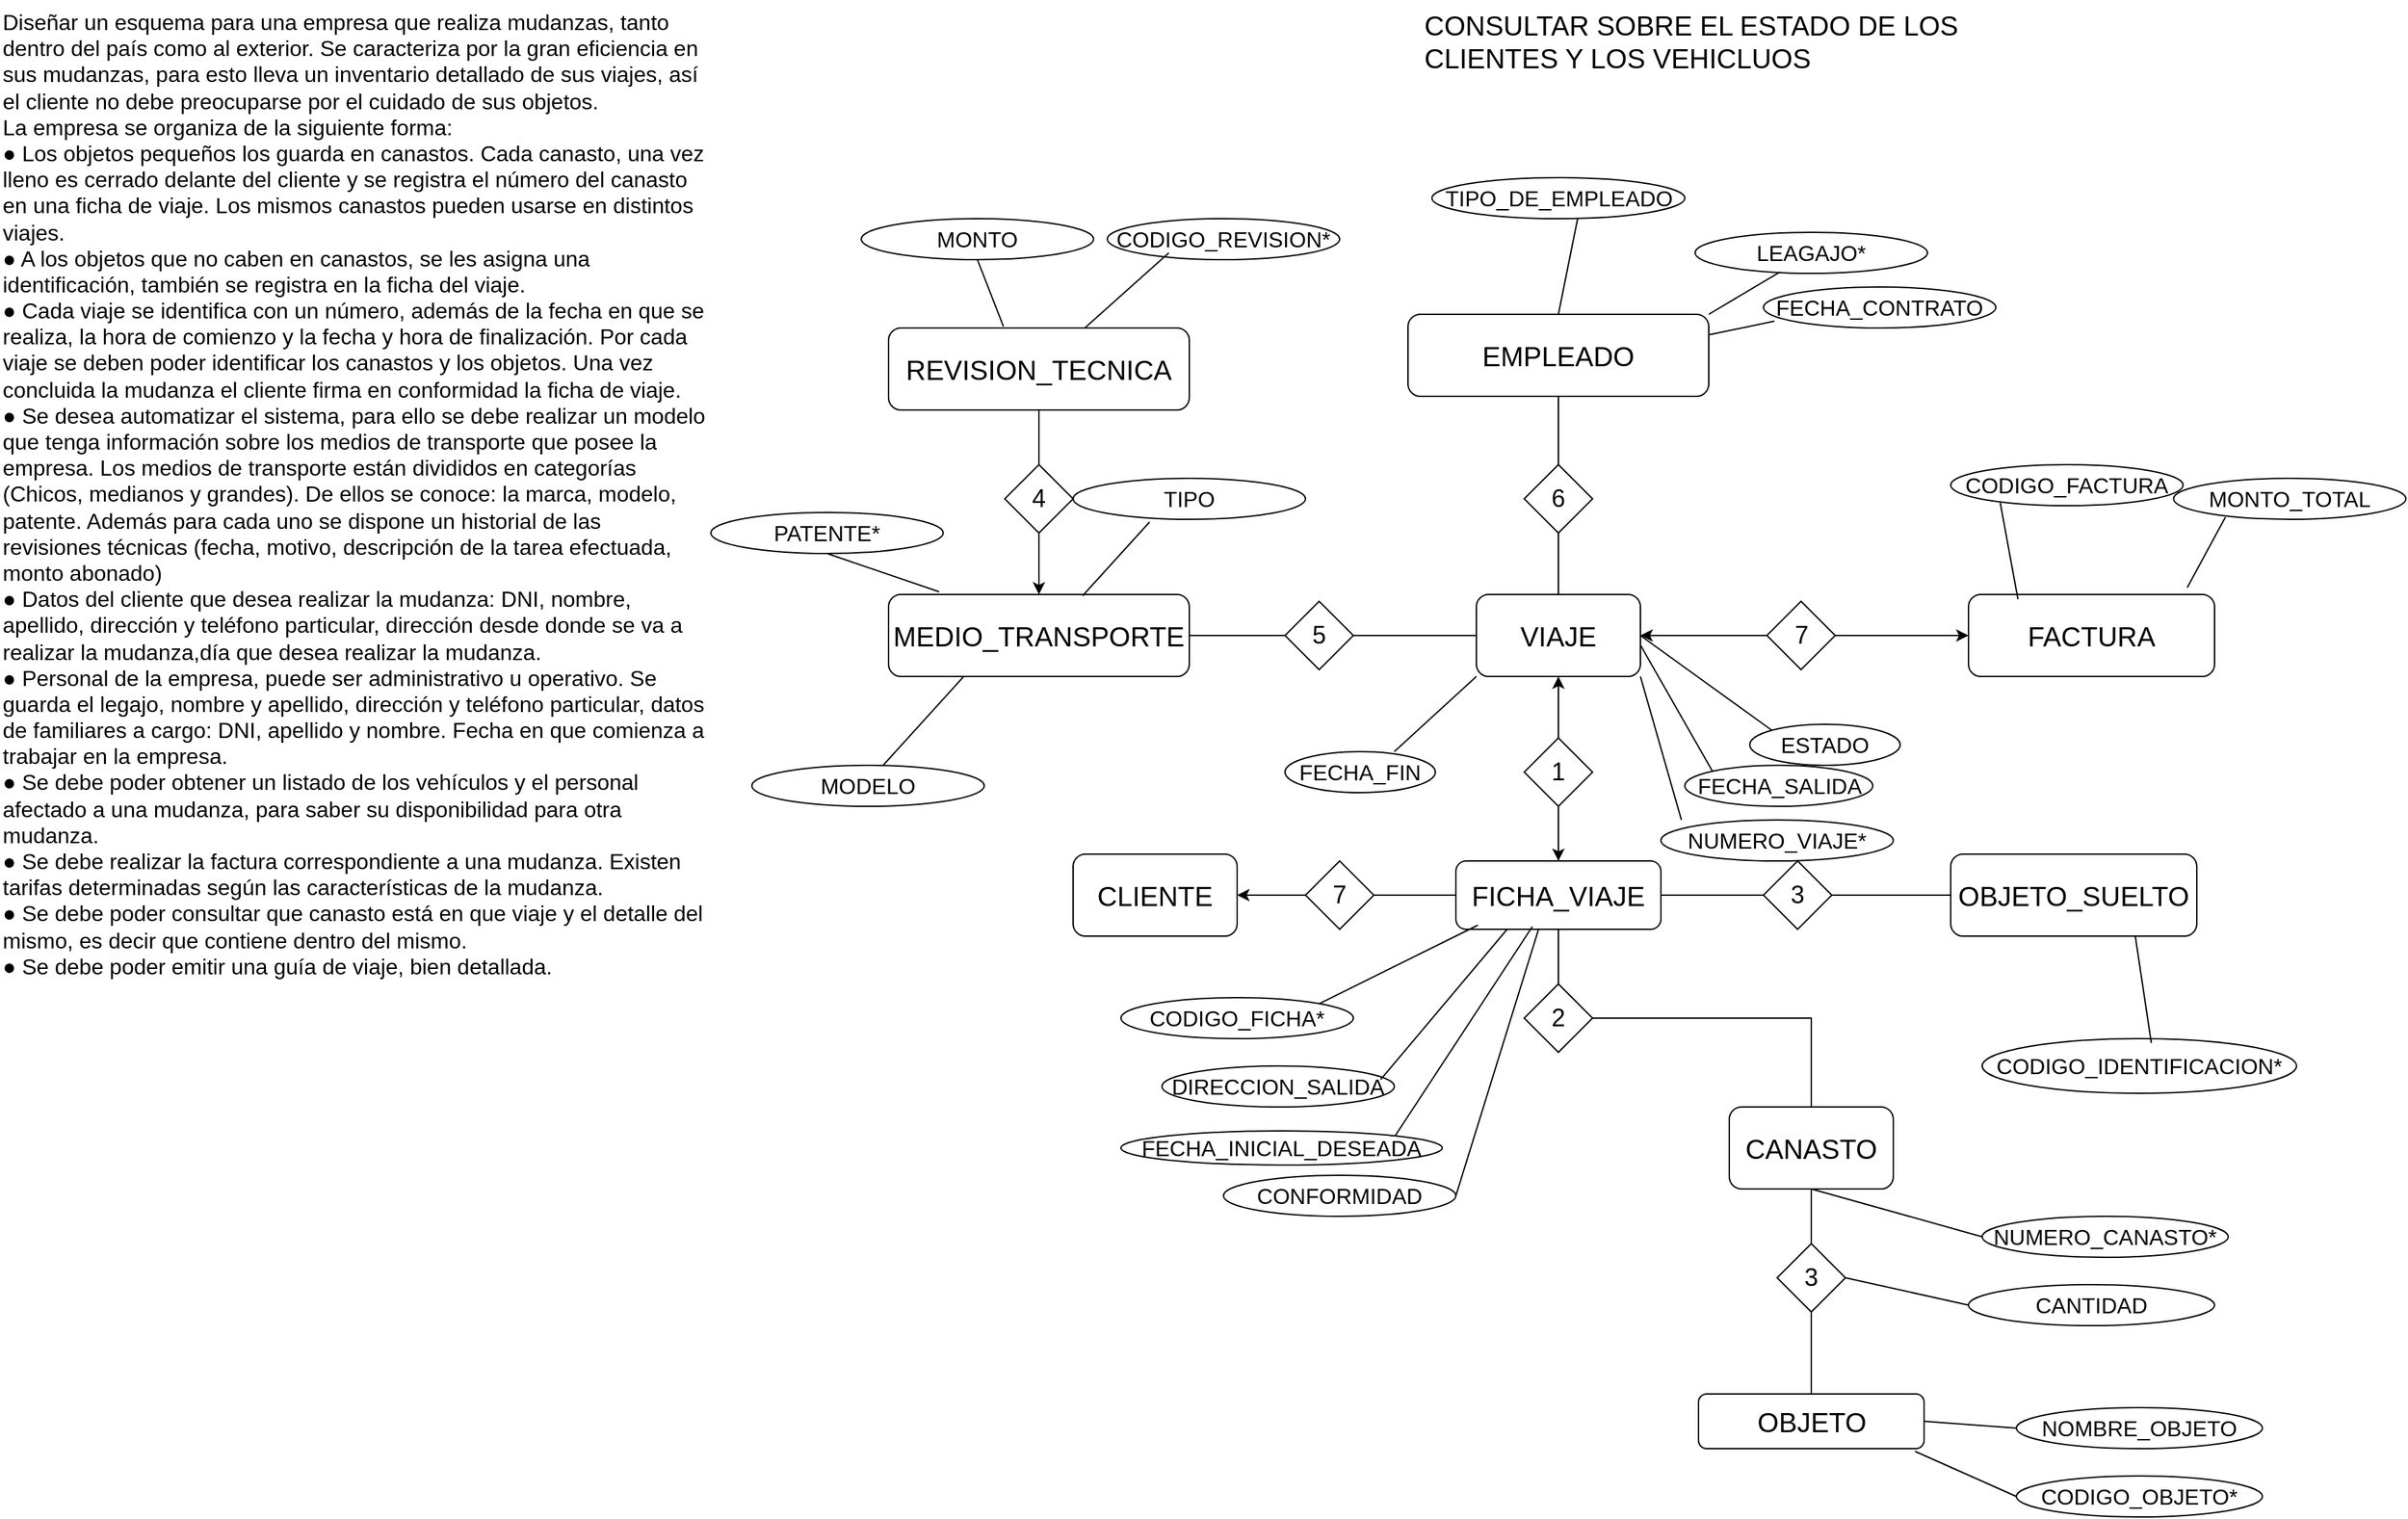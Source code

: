 <mxfile version="28.0.6">
  <diagram name="Página-1" id="y_Y0neC239T-2UDhTAcx">
    <mxGraphModel dx="2864" dy="2370" grid="1" gridSize="10" guides="1" tooltips="1" connect="1" arrows="1" fold="1" page="1" pageScale="1" pageWidth="827" pageHeight="1169" math="0" shadow="0">
      <root>
        <mxCell id="0" />
        <mxCell id="1" parent="0" />
        <mxCell id="ZDo76giI8adxcHrmFj0S-1" value="Diseñar un esquema para una empresa que realiza mudanzas, tanto dentro del país como al exterior. Se caracteriza por la gran eficiencia en sus mudanzas, para esto lleva un inventario detallado de sus viajes, así el cliente no debe preocuparse por el cuidado de sus objetos.&lt;br&gt;La empresa se organiza de la siguiente forma:&lt;br&gt;● Los objetos pequeños los guarda en canastos. Cada canasto, una vez lleno es cerrado delante del cliente y se registra el número del canasto en una ficha de viaje. Los mismos canastos pueden usarse en distintos viajes.&lt;br&gt;● A los objetos que no caben en canastos, se les asigna una identificación, también se registra en la ficha del viaje.&lt;div&gt;&lt;div&gt;● Cada viaje se identifica con un número, además de la fecha en que se realiza, la hora de&amp;nbsp;&lt;span style=&quot;background-color: transparent; color: light-dark(rgb(0, 0, 0), rgb(255, 255, 255));&quot;&gt;comienzo y la fecha y hora de finalización. Por cada viaje se deben poder identificar los&amp;nbsp;&lt;/span&gt;&lt;span style=&quot;background-color: transparent; color: light-dark(rgb(0, 0, 0), rgb(255, 255, 255));&quot;&gt;canastos y los objetos. Una vez concluida la mudanza el cliente firma en conformidad la&amp;nbsp;&lt;/span&gt;&lt;span style=&quot;background-color: transparent; color: light-dark(rgb(0, 0, 0), rgb(255, 255, 255));&quot;&gt;ficha de viaje.&lt;/span&gt;&lt;/div&gt;&lt;div&gt;● Se desea automatizar el sistema, para ello se debe realizar un modelo que tenga&amp;nbsp;&lt;span style=&quot;background-color: transparent; color: light-dark(rgb(0, 0, 0), rgb(255, 255, 255));&quot;&gt;información sobre los medios de transporte que posee la empresa. Los medios de&amp;nbsp;&lt;/span&gt;&lt;span style=&quot;background-color: transparent; color: light-dark(rgb(0, 0, 0), rgb(255, 255, 255));&quot;&gt;transporte están divididos en categorías (Chicos, medianos y grandes). De ellos se conoce:&amp;nbsp;&lt;/span&gt;&lt;span style=&quot;background-color: transparent; color: light-dark(rgb(0, 0, 0), rgb(255, 255, 255));&quot;&gt;la marca, modelo, patente. Además para cada uno se dispone un historial de las revisiones&amp;nbsp;&lt;/span&gt;&lt;span style=&quot;background-color: transparent; color: light-dark(rgb(0, 0, 0), rgb(255, 255, 255));&quot;&gt;técnicas (fecha, motivo, descripción de la tarea efectuada, monto abonado)&lt;/span&gt;&lt;/div&gt;&lt;div&gt;● Datos del cliente que desea realizar la mudanza: DNI, nombre, apellido, dirección y teléfono&amp;nbsp;&lt;span style=&quot;background-color: transparent; color: light-dark(rgb(0, 0, 0), rgb(255, 255, 255));&quot;&gt;particular, dirección desde donde se va a realizar la mudanza,día que desea realizar la&amp;nbsp;&lt;/span&gt;&lt;span style=&quot;background-color: transparent; color: light-dark(rgb(0, 0, 0), rgb(255, 255, 255));&quot;&gt;mudanza.&lt;/span&gt;&lt;/div&gt;&lt;div&gt;● Personal de la empresa, puede ser administrativo u operativo. Se guarda el legajo, nombre&amp;nbsp;&lt;span style=&quot;background-color: transparent; color: light-dark(rgb(0, 0, 0), rgb(255, 255, 255));&quot;&gt;y apellido, dirección y teléfono particular, datos de familiares a cargo: DNI, apellido y&amp;nbsp;&lt;/span&gt;&lt;span style=&quot;background-color: transparent; color: light-dark(rgb(0, 0, 0), rgb(255, 255, 255));&quot;&gt;nombre. Fecha en que comienza a trabajar en la empresa.&lt;/span&gt;&lt;/div&gt;&lt;div&gt;● Se debe poder obtener un listado de los vehículos y el personal afectado a una mudanza,&amp;nbsp;&lt;span style=&quot;background-color: transparent; color: light-dark(rgb(0, 0, 0), rgb(255, 255, 255));&quot;&gt;para saber su disponibilidad para otra mudanza.&lt;/span&gt;&lt;/div&gt;&lt;div&gt;● Se debe realizar la factura correspondiente a una mudanza. Existen tarifas determinadas&amp;nbsp;&lt;span style=&quot;background-color: transparent; color: light-dark(rgb(0, 0, 0), rgb(255, 255, 255));&quot;&gt;según las características de la mudanza.&lt;/span&gt;&lt;/div&gt;&lt;div&gt;● Se debe poder consultar que canasto está en que viaje y el detalle del mismo, es decir que&amp;nbsp;&lt;span style=&quot;background-color: transparent; color: light-dark(rgb(0, 0, 0), rgb(255, 255, 255));&quot;&gt;contiene dentro del mismo.&lt;/span&gt;&lt;/div&gt;&lt;div&gt;● Se debe poder emitir una guía de viaje, bien detallada.&lt;/div&gt;&lt;/div&gt;" style="text;whiteSpace=wrap;html=1;strokeWidth=1;fontSize=16;" vertex="1" parent="1">
          <mxGeometry x="-600" y="-140" width="520" height="170" as="geometry" />
        </mxCell>
        <mxCell id="ZDo76giI8adxcHrmFj0S-2" value="VIAJE" style="rounded=1;whiteSpace=wrap;html=1;fontSize=20;" vertex="1" parent="1">
          <mxGeometry x="480" y="295" width="120" height="60" as="geometry" />
        </mxCell>
        <mxCell id="ZDo76giI8adxcHrmFj0S-3" value="NUMERO_VIAJE*" style="ellipse;whiteSpace=wrap;html=1;fontSize=16;" vertex="1" parent="1">
          <mxGeometry x="615" y="460" width="170" height="30" as="geometry" />
        </mxCell>
        <mxCell id="ZDo76giI8adxcHrmFj0S-4" value="FECHA_SALIDA" style="ellipse;whiteSpace=wrap;html=1;fontSize=16;" vertex="1" parent="1">
          <mxGeometry x="632.5" y="420" width="137.5" height="30" as="geometry" />
        </mxCell>
        <mxCell id="ZDo76giI8adxcHrmFj0S-5" value="" style="endArrow=none;html=1;rounded=0;exitX=1;exitY=1;exitDx=0;exitDy=0;" edge="1" parent="1" source="ZDo76giI8adxcHrmFj0S-2">
          <mxGeometry width="50" height="50" relative="1" as="geometry">
            <mxPoint x="410" y="310" as="sourcePoint" />
            <mxPoint x="630" y="460" as="targetPoint" />
          </mxGeometry>
        </mxCell>
        <mxCell id="ZDo76giI8adxcHrmFj0S-6" value="" style="endArrow=none;html=1;rounded=0;entryX=0;entryY=0;entryDx=0;entryDy=0;exitX=1;exitY=0.617;exitDx=0;exitDy=0;exitPerimeter=0;" edge="1" parent="1" source="ZDo76giI8adxcHrmFj0S-2" target="ZDo76giI8adxcHrmFj0S-4">
          <mxGeometry width="50" height="50" relative="1" as="geometry">
            <mxPoint x="660" y="390" as="sourcePoint" />
            <mxPoint x="710" y="340" as="targetPoint" />
          </mxGeometry>
        </mxCell>
        <mxCell id="ZDo76giI8adxcHrmFj0S-7" value="FICHA_VIAJE" style="rounded=1;whiteSpace=wrap;html=1;fontSize=20;" vertex="1" parent="1">
          <mxGeometry x="465" y="490" width="150" height="50" as="geometry" />
        </mxCell>
        <mxCell id="ZDo76giI8adxcHrmFj0S-10" style="edgeStyle=orthogonalEdgeStyle;rounded=0;orthogonalLoop=1;jettySize=auto;html=1;" edge="1" parent="1" source="ZDo76giI8adxcHrmFj0S-9" target="ZDo76giI8adxcHrmFj0S-2">
          <mxGeometry relative="1" as="geometry" />
        </mxCell>
        <mxCell id="ZDo76giI8adxcHrmFj0S-11" style="edgeStyle=orthogonalEdgeStyle;rounded=0;orthogonalLoop=1;jettySize=auto;html=1;entryX=0.5;entryY=0;entryDx=0;entryDy=0;" edge="1" parent="1" source="ZDo76giI8adxcHrmFj0S-9" target="ZDo76giI8adxcHrmFj0S-7">
          <mxGeometry relative="1" as="geometry" />
        </mxCell>
        <mxCell id="ZDo76giI8adxcHrmFj0S-9" value="1" style="rhombus;whiteSpace=wrap;html=1;fontSize=18;" vertex="1" parent="1">
          <mxGeometry x="515" y="400" width="50" height="50" as="geometry" />
        </mxCell>
        <mxCell id="ZDo76giI8adxcHrmFj0S-12" value="CANASTO" style="rounded=1;whiteSpace=wrap;html=1;fontSize=20;" vertex="1" parent="1">
          <mxGeometry x="665" y="670" width="120" height="60" as="geometry" />
        </mxCell>
        <mxCell id="ZDo76giI8adxcHrmFj0S-14" style="edgeStyle=orthogonalEdgeStyle;rounded=0;orthogonalLoop=1;jettySize=auto;html=1;endArrow=none;endFill=0;entryX=0.5;entryY=0;entryDx=0;entryDy=0;" edge="1" parent="1" source="ZDo76giI8adxcHrmFj0S-13" target="ZDo76giI8adxcHrmFj0S-12">
          <mxGeometry relative="1" as="geometry" />
        </mxCell>
        <mxCell id="ZDo76giI8adxcHrmFj0S-15" style="edgeStyle=orthogonalEdgeStyle;rounded=0;orthogonalLoop=1;jettySize=auto;html=1;entryX=0.5;entryY=1;entryDx=0;entryDy=0;endArrow=none;endFill=0;" edge="1" parent="1" source="ZDo76giI8adxcHrmFj0S-13" target="ZDo76giI8adxcHrmFj0S-7">
          <mxGeometry relative="1" as="geometry" />
        </mxCell>
        <mxCell id="ZDo76giI8adxcHrmFj0S-13" value="2" style="rhombus;whiteSpace=wrap;html=1;fontSize=18;" vertex="1" parent="1">
          <mxGeometry x="515" y="580" width="50" height="50" as="geometry" />
        </mxCell>
        <mxCell id="ZDo76giI8adxcHrmFj0S-16" value="NUMERO_CANASTO*" style="ellipse;whiteSpace=wrap;html=1;fontSize=16;" vertex="1" parent="1">
          <mxGeometry x="850" y="750" width="180" height="30" as="geometry" />
        </mxCell>
        <mxCell id="ZDo76giI8adxcHrmFj0S-18" value="" style="endArrow=none;html=1;rounded=0;entryX=0;entryY=0.5;entryDx=0;entryDy=0;exitX=0.5;exitY=1;exitDx=0;exitDy=0;" edge="1" parent="1" source="ZDo76giI8adxcHrmFj0S-12" target="ZDo76giI8adxcHrmFj0S-16">
          <mxGeometry width="50" height="50" relative="1" as="geometry">
            <mxPoint x="570" y="670" as="sourcePoint" />
            <mxPoint x="620" y="620" as="targetPoint" />
          </mxGeometry>
        </mxCell>
        <mxCell id="ZDo76giI8adxcHrmFj0S-19" value="OBJETO_SUELTO" style="rounded=1;whiteSpace=wrap;html=1;fontSize=20;" vertex="1" parent="1">
          <mxGeometry x="827" y="485" width="180" height="60" as="geometry" />
        </mxCell>
        <mxCell id="ZDo76giI8adxcHrmFj0S-22" style="edgeStyle=orthogonalEdgeStyle;rounded=0;orthogonalLoop=1;jettySize=auto;html=1;entryX=1;entryY=0.5;entryDx=0;entryDy=0;endArrow=none;endFill=0;" edge="1" parent="1" source="ZDo76giI8adxcHrmFj0S-21" target="ZDo76giI8adxcHrmFj0S-7">
          <mxGeometry relative="1" as="geometry" />
        </mxCell>
        <mxCell id="ZDo76giI8adxcHrmFj0S-23" style="edgeStyle=orthogonalEdgeStyle;rounded=0;orthogonalLoop=1;jettySize=auto;html=1;entryX=0;entryY=0.5;entryDx=0;entryDy=0;endArrow=none;endFill=0;" edge="1" parent="1" source="ZDo76giI8adxcHrmFj0S-21" target="ZDo76giI8adxcHrmFj0S-19">
          <mxGeometry relative="1" as="geometry" />
        </mxCell>
        <mxCell id="ZDo76giI8adxcHrmFj0S-21" value="3" style="rhombus;whiteSpace=wrap;html=1;fontSize=18;" vertex="1" parent="1">
          <mxGeometry x="690" y="490" width="50" height="50" as="geometry" />
        </mxCell>
        <mxCell id="ZDo76giI8adxcHrmFj0S-24" value="MEDIO_TRANSPORTE" style="rounded=1;whiteSpace=wrap;html=1;fontSize=20;" vertex="1" parent="1">
          <mxGeometry x="50" y="295" width="220" height="60" as="geometry" />
        </mxCell>
        <mxCell id="ZDo76giI8adxcHrmFj0S-25" value="TIPO" style="ellipse;whiteSpace=wrap;html=1;fontSize=16;" vertex="1" parent="1">
          <mxGeometry x="185" y="210" width="170" height="30" as="geometry" />
        </mxCell>
        <mxCell id="ZDo76giI8adxcHrmFj0S-26" value="" style="endArrow=none;html=1;rounded=0;entryX=0.329;entryY=1.067;entryDx=0;entryDy=0;entryPerimeter=0;exitX=0.645;exitY=0.017;exitDx=0;exitDy=0;exitPerimeter=0;" edge="1" parent="1" source="ZDo76giI8adxcHrmFj0S-24" target="ZDo76giI8adxcHrmFj0S-25">
          <mxGeometry width="50" height="50" relative="1" as="geometry">
            <mxPoint x="190" y="420" as="sourcePoint" />
            <mxPoint x="240" y="370" as="targetPoint" />
          </mxGeometry>
        </mxCell>
        <mxCell id="ZDo76giI8adxcHrmFj0S-27" value="PATENTE*" style="ellipse;whiteSpace=wrap;html=1;fontSize=16;" vertex="1" parent="1">
          <mxGeometry x="-80" y="235" width="170" height="30" as="geometry" />
        </mxCell>
        <mxCell id="ZDo76giI8adxcHrmFj0S-28" value="" style="endArrow=none;html=1;rounded=0;entryX=0.5;entryY=1;entryDx=0;entryDy=0;exitX=0.168;exitY=-0.033;exitDx=0;exitDy=0;exitPerimeter=0;" edge="1" parent="1" source="ZDo76giI8adxcHrmFj0S-24" target="ZDo76giI8adxcHrmFj0S-27">
          <mxGeometry width="50" height="50" relative="1" as="geometry">
            <mxPoint x="232" y="331" as="sourcePoint" />
            <mxPoint x="236" y="272" as="targetPoint" />
          </mxGeometry>
        </mxCell>
        <mxCell id="ZDo76giI8adxcHrmFj0S-29" value="MODELO" style="ellipse;whiteSpace=wrap;html=1;fontSize=16;" vertex="1" parent="1">
          <mxGeometry x="-50" y="420" width="170" height="30" as="geometry" />
        </mxCell>
        <mxCell id="ZDo76giI8adxcHrmFj0S-30" value="" style="endArrow=none;html=1;rounded=0;entryX=0.25;entryY=1;entryDx=0;entryDy=0;exitX=0.565;exitY=0;exitDx=0;exitDy=0;exitPerimeter=0;" edge="1" parent="1" source="ZDo76giI8adxcHrmFj0S-29" target="ZDo76giI8adxcHrmFj0S-24">
          <mxGeometry width="50" height="50" relative="1" as="geometry">
            <mxPoint x="127" y="328" as="sourcePoint" />
            <mxPoint x="95" y="270" as="targetPoint" />
          </mxGeometry>
        </mxCell>
        <mxCell id="ZDo76giI8adxcHrmFj0S-31" value="REVISION_TECNICA" style="rounded=1;whiteSpace=wrap;html=1;fontSize=20;" vertex="1" parent="1">
          <mxGeometry x="50" y="100" width="220" height="60" as="geometry" />
        </mxCell>
        <mxCell id="ZDo76giI8adxcHrmFj0S-34" style="edgeStyle=orthogonalEdgeStyle;rounded=0;orthogonalLoop=1;jettySize=auto;html=1;" edge="1" parent="1" source="ZDo76giI8adxcHrmFj0S-32" target="ZDo76giI8adxcHrmFj0S-24">
          <mxGeometry relative="1" as="geometry" />
        </mxCell>
        <mxCell id="ZDo76giI8adxcHrmFj0S-35" style="edgeStyle=orthogonalEdgeStyle;rounded=0;orthogonalLoop=1;jettySize=auto;html=1;entryX=0.5;entryY=1;entryDx=0;entryDy=0;endArrow=none;endFill=0;" edge="1" parent="1" source="ZDo76giI8adxcHrmFj0S-32" target="ZDo76giI8adxcHrmFj0S-31">
          <mxGeometry relative="1" as="geometry" />
        </mxCell>
        <mxCell id="ZDo76giI8adxcHrmFj0S-32" value="4" style="rhombus;whiteSpace=wrap;html=1;fontSize=18;" vertex="1" parent="1">
          <mxGeometry x="135" y="200" width="50" height="50" as="geometry" />
        </mxCell>
        <mxCell id="ZDo76giI8adxcHrmFj0S-36" value="CODIGO_REVISION*" style="ellipse;whiteSpace=wrap;html=1;fontSize=16;" vertex="1" parent="1">
          <mxGeometry x="210" y="20" width="170" height="30" as="geometry" />
        </mxCell>
        <mxCell id="ZDo76giI8adxcHrmFj0S-37" value="" style="endArrow=none;html=1;rounded=0;entryX=0.265;entryY=0.833;entryDx=0;entryDy=0;entryPerimeter=0;" edge="1" parent="1" source="ZDo76giI8adxcHrmFj0S-31" target="ZDo76giI8adxcHrmFj0S-36">
          <mxGeometry width="50" height="50" relative="1" as="geometry">
            <mxPoint x="360" y="190" as="sourcePoint" />
            <mxPoint x="410" y="140" as="targetPoint" />
          </mxGeometry>
        </mxCell>
        <mxCell id="ZDo76giI8adxcHrmFj0S-38" value="MONTO" style="ellipse;whiteSpace=wrap;html=1;fontSize=16;" vertex="1" parent="1">
          <mxGeometry x="30" y="20" width="170" height="30" as="geometry" />
        </mxCell>
        <mxCell id="ZDo76giI8adxcHrmFj0S-39" value="" style="endArrow=none;html=1;rounded=0;entryX=0.5;entryY=1;entryDx=0;entryDy=0;exitX=0.382;exitY=-0.017;exitDx=0;exitDy=0;exitPerimeter=0;" edge="1" parent="1" source="ZDo76giI8adxcHrmFj0S-31" target="ZDo76giI8adxcHrmFj0S-38">
          <mxGeometry width="50" height="50" relative="1" as="geometry">
            <mxPoint x="220" y="110" as="sourcePoint" />
            <mxPoint x="295" y="65" as="targetPoint" />
          </mxGeometry>
        </mxCell>
        <mxCell id="ZDo76giI8adxcHrmFj0S-41" style="edgeStyle=orthogonalEdgeStyle;rounded=0;orthogonalLoop=1;jettySize=auto;html=1;entryX=1;entryY=0.5;entryDx=0;entryDy=0;endArrow=none;endFill=0;" edge="1" parent="1" source="ZDo76giI8adxcHrmFj0S-40" target="ZDo76giI8adxcHrmFj0S-24">
          <mxGeometry relative="1" as="geometry" />
        </mxCell>
        <mxCell id="ZDo76giI8adxcHrmFj0S-42" style="edgeStyle=orthogonalEdgeStyle;rounded=0;orthogonalLoop=1;jettySize=auto;html=1;entryX=0;entryY=0.5;entryDx=0;entryDy=0;endArrow=none;endFill=0;" edge="1" parent="1" source="ZDo76giI8adxcHrmFj0S-40" target="ZDo76giI8adxcHrmFj0S-2">
          <mxGeometry relative="1" as="geometry" />
        </mxCell>
        <mxCell id="ZDo76giI8adxcHrmFj0S-40" value="5" style="rhombus;whiteSpace=wrap;html=1;fontSize=18;" vertex="1" parent="1">
          <mxGeometry x="340" y="300" width="50" height="50" as="geometry" />
        </mxCell>
        <mxCell id="ZDo76giI8adxcHrmFj0S-44" value="EMPLEADO" style="rounded=1;whiteSpace=wrap;html=1;fontSize=20;" vertex="1" parent="1">
          <mxGeometry x="430" y="90" width="220" height="60" as="geometry" />
        </mxCell>
        <mxCell id="ZDo76giI8adxcHrmFj0S-51" style="edgeStyle=orthogonalEdgeStyle;rounded=0;orthogonalLoop=1;jettySize=auto;html=1;entryX=0.5;entryY=0;entryDx=0;entryDy=0;endArrow=none;endFill=0;" edge="1" parent="1" source="ZDo76giI8adxcHrmFj0S-46" target="ZDo76giI8adxcHrmFj0S-2">
          <mxGeometry relative="1" as="geometry" />
        </mxCell>
        <mxCell id="ZDo76giI8adxcHrmFj0S-52" style="edgeStyle=orthogonalEdgeStyle;rounded=0;orthogonalLoop=1;jettySize=auto;html=1;entryX=0.5;entryY=1;entryDx=0;entryDy=0;endArrow=none;endFill=0;" edge="1" parent="1" source="ZDo76giI8adxcHrmFj0S-46" target="ZDo76giI8adxcHrmFj0S-44">
          <mxGeometry relative="1" as="geometry" />
        </mxCell>
        <mxCell id="ZDo76giI8adxcHrmFj0S-46" value="6" style="rhombus;whiteSpace=wrap;html=1;fontSize=18;" vertex="1" parent="1">
          <mxGeometry x="515" y="200" width="50" height="50" as="geometry" />
        </mxCell>
        <mxCell id="ZDo76giI8adxcHrmFj0S-49" value="ESTADO" style="ellipse;whiteSpace=wrap;html=1;fontSize=16;" vertex="1" parent="1">
          <mxGeometry x="680" y="390" width="110" height="30" as="geometry" />
        </mxCell>
        <mxCell id="ZDo76giI8adxcHrmFj0S-50" value="" style="endArrow=none;html=1;rounded=0;entryX=0;entryY=0;entryDx=0;entryDy=0;exitX=1;exitY=0.5;exitDx=0;exitDy=0;" edge="1" parent="1" source="ZDo76giI8adxcHrmFj0S-2" target="ZDo76giI8adxcHrmFj0S-49">
          <mxGeometry width="50" height="50" relative="1" as="geometry">
            <mxPoint x="690" y="370" as="sourcePoint" />
            <mxPoint x="740" y="320" as="targetPoint" />
          </mxGeometry>
        </mxCell>
        <mxCell id="ZDo76giI8adxcHrmFj0S-54" value="LEAGAJO*" style="ellipse;whiteSpace=wrap;html=1;fontSize=16;" vertex="1" parent="1">
          <mxGeometry x="640" y="30" width="170" height="30" as="geometry" />
        </mxCell>
        <mxCell id="ZDo76giI8adxcHrmFj0S-55" value="" style="endArrow=none;html=1;rounded=0;entryX=0.365;entryY=0.967;entryDx=0;entryDy=0;entryPerimeter=0;exitX=1;exitY=0;exitDx=0;exitDy=0;" edge="1" parent="1" source="ZDo76giI8adxcHrmFj0S-44" target="ZDo76giI8adxcHrmFj0S-54">
          <mxGeometry width="50" height="50" relative="1" as="geometry">
            <mxPoint x="520" y="140" as="sourcePoint" />
            <mxPoint x="570" y="90" as="targetPoint" />
          </mxGeometry>
        </mxCell>
        <mxCell id="ZDo76giI8adxcHrmFj0S-56" value="TIPO_DE_EMPLEADO" style="ellipse;whiteSpace=wrap;html=1;fontSize=16;" vertex="1" parent="1">
          <mxGeometry x="447.5" y="-10" width="185" height="30" as="geometry" />
        </mxCell>
        <mxCell id="ZDo76giI8adxcHrmFj0S-57" value="" style="endArrow=none;html=1;rounded=0;entryX=0.576;entryY=1;entryDx=0;entryDy=0;entryPerimeter=0;exitX=0.5;exitY=0;exitDx=0;exitDy=0;" edge="1" parent="1" source="ZDo76giI8adxcHrmFj0S-44" target="ZDo76giI8adxcHrmFj0S-56">
          <mxGeometry width="50" height="50" relative="1" as="geometry">
            <mxPoint x="643" y="105" as="sourcePoint" />
            <mxPoint x="691" y="70" as="targetPoint" />
          </mxGeometry>
        </mxCell>
        <mxCell id="ZDo76giI8adxcHrmFj0S-58" value="CLIENTE" style="rounded=1;whiteSpace=wrap;html=1;fontSize=20;" vertex="1" parent="1">
          <mxGeometry x="185" y="485" width="120" height="60" as="geometry" />
        </mxCell>
        <mxCell id="ZDo76giI8adxcHrmFj0S-61" style="edgeStyle=orthogonalEdgeStyle;rounded=0;orthogonalLoop=1;jettySize=auto;html=1;" edge="1" parent="1" source="ZDo76giI8adxcHrmFj0S-59" target="ZDo76giI8adxcHrmFj0S-58">
          <mxGeometry relative="1" as="geometry" />
        </mxCell>
        <mxCell id="ZDo76giI8adxcHrmFj0S-59" value="7" style="rhombus;whiteSpace=wrap;html=1;fontSize=18;" vertex="1" parent="1">
          <mxGeometry x="355" y="490" width="50" height="50" as="geometry" />
        </mxCell>
        <mxCell id="ZDo76giI8adxcHrmFj0S-62" value="" style="endArrow=none;html=1;rounded=0;entryX=0;entryY=0.5;entryDx=0;entryDy=0;exitX=1;exitY=0.5;exitDx=0;exitDy=0;" edge="1" parent="1" source="ZDo76giI8adxcHrmFj0S-59" target="ZDo76giI8adxcHrmFj0S-7">
          <mxGeometry width="50" height="50" relative="1" as="geometry">
            <mxPoint x="280" y="620" as="sourcePoint" />
            <mxPoint x="330" y="570" as="targetPoint" />
          </mxGeometry>
        </mxCell>
        <mxCell id="ZDo76giI8adxcHrmFj0S-63" value="CODIGO_FICHA*" style="ellipse;whiteSpace=wrap;html=1;fontSize=16;" vertex="1" parent="1">
          <mxGeometry x="220" y="590" width="170" height="30" as="geometry" />
        </mxCell>
        <mxCell id="ZDo76giI8adxcHrmFj0S-64" value="" style="endArrow=none;html=1;rounded=0;entryX=0.107;entryY=0.94;entryDx=0;entryDy=0;entryPerimeter=0;exitX=1;exitY=0;exitDx=0;exitDy=0;" edge="1" parent="1" source="ZDo76giI8adxcHrmFj0S-63" target="ZDo76giI8adxcHrmFj0S-7">
          <mxGeometry width="50" height="50" relative="1" as="geometry">
            <mxPoint x="400" y="600" as="sourcePoint" />
            <mxPoint x="450" y="550" as="targetPoint" />
          </mxGeometry>
        </mxCell>
        <mxCell id="ZDo76giI8adxcHrmFj0S-66" value="DIRECCION_SALIDA" style="ellipse;whiteSpace=wrap;html=1;fontSize=16;" vertex="1" parent="1">
          <mxGeometry x="250" y="640" width="170" height="30" as="geometry" />
        </mxCell>
        <mxCell id="ZDo76giI8adxcHrmFj0S-67" value="" style="endArrow=none;html=1;rounded=0;entryX=0.25;entryY=1;entryDx=0;entryDy=0;exitX=0.941;exitY=0.333;exitDx=0;exitDy=0;exitPerimeter=0;" edge="1" parent="1" source="ZDo76giI8adxcHrmFj0S-66" target="ZDo76giI8adxcHrmFj0S-7">
          <mxGeometry width="50" height="50" relative="1" as="geometry">
            <mxPoint x="420" y="640" as="sourcePoint" />
            <mxPoint x="470" y="590" as="targetPoint" />
          </mxGeometry>
        </mxCell>
        <mxCell id="ZDo76giI8adxcHrmFj0S-68" value="FECHA_INICIAL_DESEADA" style="ellipse;whiteSpace=wrap;html=1;fontSize=16;" vertex="1" parent="1">
          <mxGeometry x="220" y="687.5" width="235" height="25" as="geometry" />
        </mxCell>
        <mxCell id="ZDo76giI8adxcHrmFj0S-69" value="" style="endArrow=none;html=1;rounded=0;entryX=0.373;entryY=0.96;entryDx=0;entryDy=0;entryPerimeter=0;exitX=1;exitY=0;exitDx=0;exitDy=0;" edge="1" parent="1" source="ZDo76giI8adxcHrmFj0S-68" target="ZDo76giI8adxcHrmFj0S-7">
          <mxGeometry width="50" height="50" relative="1" as="geometry">
            <mxPoint x="410" y="620" as="sourcePoint" />
            <mxPoint x="460" y="570" as="targetPoint" />
          </mxGeometry>
        </mxCell>
        <mxCell id="ZDo76giI8adxcHrmFj0S-70" value="FECHA_CONTRATO" style="ellipse;whiteSpace=wrap;html=1;fontSize=16;" vertex="1" parent="1">
          <mxGeometry x="690" y="70" width="170" height="30" as="geometry" />
        </mxCell>
        <mxCell id="ZDo76giI8adxcHrmFj0S-71" value="" style="endArrow=none;html=1;rounded=0;entryX=0.047;entryY=0.833;entryDx=0;entryDy=0;entryPerimeter=0;exitX=1;exitY=0.25;exitDx=0;exitDy=0;" edge="1" parent="1" source="ZDo76giI8adxcHrmFj0S-44" target="ZDo76giI8adxcHrmFj0S-70">
          <mxGeometry width="50" height="50" relative="1" as="geometry">
            <mxPoint x="660" y="100" as="sourcePoint" />
            <mxPoint x="712" y="69" as="targetPoint" />
          </mxGeometry>
        </mxCell>
        <mxCell id="ZDo76giI8adxcHrmFj0S-72" value="FACTURA" style="rounded=1;whiteSpace=wrap;html=1;fontSize=20;" vertex="1" parent="1">
          <mxGeometry x="840" y="295" width="180" height="60" as="geometry" />
        </mxCell>
        <mxCell id="ZDo76giI8adxcHrmFj0S-74" style="edgeStyle=orthogonalEdgeStyle;rounded=0;orthogonalLoop=1;jettySize=auto;html=1;entryX=1;entryY=0.5;entryDx=0;entryDy=0;" edge="1" parent="1" source="ZDo76giI8adxcHrmFj0S-73" target="ZDo76giI8adxcHrmFj0S-2">
          <mxGeometry relative="1" as="geometry" />
        </mxCell>
        <mxCell id="ZDo76giI8adxcHrmFj0S-75" style="edgeStyle=orthogonalEdgeStyle;rounded=0;orthogonalLoop=1;jettySize=auto;html=1;" edge="1" parent="1" source="ZDo76giI8adxcHrmFj0S-73" target="ZDo76giI8adxcHrmFj0S-72">
          <mxGeometry relative="1" as="geometry" />
        </mxCell>
        <mxCell id="ZDo76giI8adxcHrmFj0S-73" value="7" style="rhombus;whiteSpace=wrap;html=1;fontSize=18;" vertex="1" parent="1">
          <mxGeometry x="692.5" y="300" width="50" height="50" as="geometry" />
        </mxCell>
        <mxCell id="ZDo76giI8adxcHrmFj0S-76" value="CODIGO_FACTURA" style="ellipse;whiteSpace=wrap;html=1;fontSize=16;" vertex="1" parent="1">
          <mxGeometry x="827" y="200" width="170" height="30" as="geometry" />
        </mxCell>
        <mxCell id="ZDo76giI8adxcHrmFj0S-77" value="" style="endArrow=none;html=1;rounded=0;entryX=0.213;entryY=0.929;entryDx=0;entryDy=0;entryPerimeter=0;exitX=0.201;exitY=0.058;exitDx=0;exitDy=0;exitPerimeter=0;" edge="1" parent="1" source="ZDo76giI8adxcHrmFj0S-72" target="ZDo76giI8adxcHrmFj0S-76">
          <mxGeometry width="50" height="50" relative="1" as="geometry">
            <mxPoint x="800" y="330" as="sourcePoint" />
            <mxPoint x="850" y="280" as="targetPoint" />
          </mxGeometry>
        </mxCell>
        <mxCell id="ZDo76giI8adxcHrmFj0S-80" value="MONTO_TOTAL" style="ellipse;whiteSpace=wrap;html=1;fontSize=16;" vertex="1" parent="1">
          <mxGeometry x="990" y="210" width="170" height="30" as="geometry" />
        </mxCell>
        <mxCell id="ZDo76giI8adxcHrmFj0S-81" value="" style="endArrow=none;html=1;rounded=0;entryX=0.223;entryY=0.949;entryDx=0;entryDy=0;entryPerimeter=0;" edge="1" parent="1" target="ZDo76giI8adxcHrmFj0S-80">
          <mxGeometry width="50" height="50" relative="1" as="geometry">
            <mxPoint x="1000" y="290" as="sourcePoint" />
            <mxPoint x="1070" y="260" as="targetPoint" />
          </mxGeometry>
        </mxCell>
        <mxCell id="ZDo76giI8adxcHrmFj0S-82" value="CODIGO_IDENTIFICACION*" style="ellipse;whiteSpace=wrap;html=1;fontSize=16;" vertex="1" parent="1">
          <mxGeometry x="850" y="620" width="230" height="40" as="geometry" />
        </mxCell>
        <mxCell id="ZDo76giI8adxcHrmFj0S-83" value="" style="endArrow=none;html=1;rounded=0;entryX=0.75;entryY=1;entryDx=0;entryDy=0;exitX=0.538;exitY=0.079;exitDx=0;exitDy=0;exitPerimeter=0;" edge="1" parent="1" source="ZDo76giI8adxcHrmFj0S-82" target="ZDo76giI8adxcHrmFj0S-19">
          <mxGeometry width="50" height="50" relative="1" as="geometry">
            <mxPoint x="1010" y="592" as="sourcePoint" />
            <mxPoint x="1038" y="540" as="targetPoint" />
          </mxGeometry>
        </mxCell>
        <mxCell id="ZDo76giI8adxcHrmFj0S-84" value="CONFORMIDAD" style="ellipse;whiteSpace=wrap;html=1;fontSize=16;" vertex="1" parent="1">
          <mxGeometry x="295" y="720" width="170" height="30" as="geometry" />
        </mxCell>
        <mxCell id="ZDo76giI8adxcHrmFj0S-85" value="" style="endArrow=none;html=1;rounded=0;exitX=1;exitY=0.5;exitDx=0;exitDy=0;entryX=0.404;entryY=0.993;entryDx=0;entryDy=0;entryPerimeter=0;" edge="1" parent="1" source="ZDo76giI8adxcHrmFj0S-84" target="ZDo76giI8adxcHrmFj0S-7">
          <mxGeometry width="50" height="50" relative="1" as="geometry">
            <mxPoint x="500" y="730" as="sourcePoint" />
            <mxPoint x="550" y="680" as="targetPoint" />
          </mxGeometry>
        </mxCell>
        <mxCell id="ZDo76giI8adxcHrmFj0S-86" value="FECHA_FIN" style="ellipse;whiteSpace=wrap;html=1;fontSize=16;" vertex="1" parent="1">
          <mxGeometry x="340" y="410" width="110" height="30" as="geometry" />
        </mxCell>
        <mxCell id="ZDo76giI8adxcHrmFj0S-87" value="" style="endArrow=none;html=1;rounded=0;entryX=0;entryY=1;entryDx=0;entryDy=0;exitX=0.727;exitY=0;exitDx=0;exitDy=0;exitPerimeter=0;" edge="1" parent="1" source="ZDo76giI8adxcHrmFj0S-86" target="ZDo76giI8adxcHrmFj0S-2">
          <mxGeometry width="50" height="50" relative="1" as="geometry">
            <mxPoint x="380" y="400" as="sourcePoint" />
            <mxPoint x="430" y="350" as="targetPoint" />
          </mxGeometry>
        </mxCell>
        <mxCell id="ZDo76giI8adxcHrmFj0S-89" value="&lt;font&gt;CONSULTAR SOBRE EL ESTADO DE LOS&amp;nbsp;&lt;/font&gt;&lt;div&gt;&lt;span style=&quot;background-color: transparent; color: light-dark(rgb(0, 0, 0), rgb(255, 255, 255));&quot;&gt;CLIENTES Y LOS VEHICLUOS&lt;/span&gt;&lt;/div&gt;" style="text;html=1;align=left;verticalAlign=middle;resizable=0;points=[];autosize=1;strokeColor=none;fillColor=none;fontSize=20;" vertex="1" parent="1">
          <mxGeometry x="440" y="-140" width="420" height="60" as="geometry" />
        </mxCell>
        <mxCell id="ZDo76giI8adxcHrmFj0S-90" value="OBJETO" style="rounded=1;whiteSpace=wrap;html=1;fontSize=20;" vertex="1" parent="1">
          <mxGeometry x="642.5" y="880" width="165" height="40" as="geometry" />
        </mxCell>
        <mxCell id="ZDo76giI8adxcHrmFj0S-93" style="edgeStyle=orthogonalEdgeStyle;rounded=0;orthogonalLoop=1;jettySize=auto;html=1;endArrow=none;endFill=0;" edge="1" parent="1" source="ZDo76giI8adxcHrmFj0S-92" target="ZDo76giI8adxcHrmFj0S-12">
          <mxGeometry relative="1" as="geometry" />
        </mxCell>
        <mxCell id="ZDo76giI8adxcHrmFj0S-94" value="" style="edgeStyle=orthogonalEdgeStyle;rounded=0;orthogonalLoop=1;jettySize=auto;html=1;endArrow=none;endFill=0;entryX=0.5;entryY=0;entryDx=0;entryDy=0;" edge="1" parent="1" source="ZDo76giI8adxcHrmFj0S-92" target="ZDo76giI8adxcHrmFj0S-90">
          <mxGeometry relative="1" as="geometry">
            <mxPoint x="725" y="860.0" as="targetPoint" />
          </mxGeometry>
        </mxCell>
        <mxCell id="ZDo76giI8adxcHrmFj0S-92" value="3" style="rhombus;whiteSpace=wrap;html=1;fontSize=18;" vertex="1" parent="1">
          <mxGeometry x="700" y="770" width="50" height="50" as="geometry" />
        </mxCell>
        <mxCell id="ZDo76giI8adxcHrmFj0S-97" value="NOMBRE_OBJETO" style="ellipse;whiteSpace=wrap;html=1;fontSize=16;" vertex="1" parent="1">
          <mxGeometry x="875" y="890" width="180" height="30" as="geometry" />
        </mxCell>
        <mxCell id="ZDo76giI8adxcHrmFj0S-98" value="" style="endArrow=none;html=1;rounded=0;exitX=1;exitY=0.5;exitDx=0;exitDy=0;entryX=0;entryY=0.5;entryDx=0;entryDy=0;" edge="1" parent="1" source="ZDo76giI8adxcHrmFj0S-90" target="ZDo76giI8adxcHrmFj0S-97">
          <mxGeometry width="50" height="50" relative="1" as="geometry">
            <mxPoint x="815" y="900.0" as="sourcePoint" />
            <mxPoint x="900" y="890" as="targetPoint" />
          </mxGeometry>
        </mxCell>
        <mxCell id="ZDo76giI8adxcHrmFj0S-99" value="CANTIDAD" style="ellipse;whiteSpace=wrap;html=1;fontSize=16;" vertex="1" parent="1">
          <mxGeometry x="840" y="800" width="180" height="30" as="geometry" />
        </mxCell>
        <mxCell id="ZDo76giI8adxcHrmFj0S-100" value="" style="endArrow=none;html=1;rounded=0;entryX=0;entryY=0.5;entryDx=0;entryDy=0;exitX=1;exitY=0.5;exitDx=0;exitDy=0;" edge="1" parent="1" source="ZDo76giI8adxcHrmFj0S-92" target="ZDo76giI8adxcHrmFj0S-99">
          <mxGeometry width="50" height="50" relative="1" as="geometry">
            <mxPoint x="815" y="880.0" as="sourcePoint" />
            <mxPoint x="880" y="830" as="targetPoint" />
          </mxGeometry>
        </mxCell>
        <mxCell id="ZDo76giI8adxcHrmFj0S-102" value="CODIGO_OBJETO*" style="ellipse;whiteSpace=wrap;html=1;fontSize=16;" vertex="1" parent="1">
          <mxGeometry x="875" y="940" width="180" height="30" as="geometry" />
        </mxCell>
        <mxCell id="ZDo76giI8adxcHrmFj0S-103" value="" style="endArrow=none;html=1;rounded=0;entryX=0;entryY=0.5;entryDx=0;entryDy=0;exitX=0.96;exitY=1.05;exitDx=0;exitDy=0;exitPerimeter=0;" edge="1" parent="1" source="ZDo76giI8adxcHrmFj0S-90" target="ZDo76giI8adxcHrmFj0S-102">
          <mxGeometry width="50" height="50" relative="1" as="geometry">
            <mxPoint x="680" y="1020" as="sourcePoint" />
            <mxPoint x="730" y="970" as="targetPoint" />
          </mxGeometry>
        </mxCell>
      </root>
    </mxGraphModel>
  </diagram>
</mxfile>
